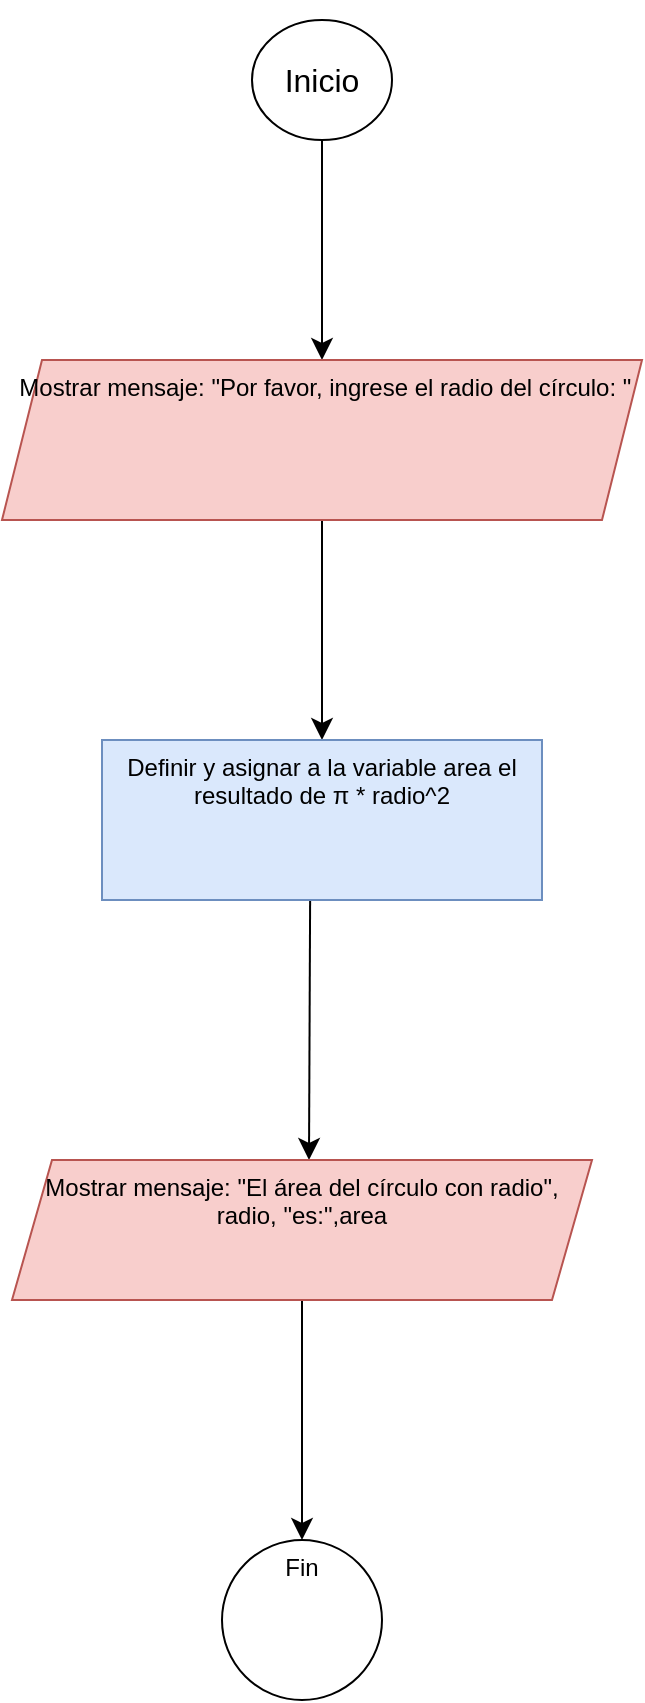 <mxfile version="25.0.1">
  <diagram id="C5RBs43oDa-KdzZeNtuy" name="Page-1">
    <mxGraphModel grid="1" page="1" gridSize="10" guides="1" tooltips="1" connect="1" arrows="1" fold="1" pageScale="1" pageWidth="827" pageHeight="1169" math="0" shadow="0">
      <root>
        <mxCell id="WIyWlLk6GJQsqaUBKTNV-0" />
        <mxCell id="WIyWlLk6GJQsqaUBKTNV-1" parent="WIyWlLk6GJQsqaUBKTNV-0" />
        <mxCell id="BkXkO2_AsZ0Dx4q7YWzy-5" value="" style="edgeStyle=none;curved=1;rounded=0;orthogonalLoop=1;jettySize=auto;html=1;fontSize=12;startSize=8;endSize=8;" edge="1" parent="WIyWlLk6GJQsqaUBKTNV-1" source="BkXkO2_AsZ0Dx4q7YWzy-0" target="BkXkO2_AsZ0Dx4q7YWzy-4">
          <mxGeometry relative="1" as="geometry" />
        </mxCell>
        <mxCell id="BkXkO2_AsZ0Dx4q7YWzy-0" value="" style="verticalLabelPosition=bottom;verticalAlign=top;html=1;shape=mxgraph.flowchart.on-page_reference;" vertex="1" parent="WIyWlLk6GJQsqaUBKTNV-1">
          <mxGeometry x="210" y="110" width="70" height="60" as="geometry" />
        </mxCell>
        <mxCell id="BkXkO2_AsZ0Dx4q7YWzy-2" value="Inicio" style="text;strokeColor=none;fillColor=none;html=1;align=center;verticalAlign=middle;whiteSpace=wrap;rounded=0;fontSize=16;" vertex="1" parent="WIyWlLk6GJQsqaUBKTNV-1">
          <mxGeometry x="215" y="125" width="60" height="30" as="geometry" />
        </mxCell>
        <mxCell id="BkXkO2_AsZ0Dx4q7YWzy-3" style="edgeStyle=none;curved=1;rounded=0;orthogonalLoop=1;jettySize=auto;html=1;exitX=0.5;exitY=0;exitDx=0;exitDy=0;exitPerimeter=0;fontSize=12;startSize=8;endSize=8;" edge="1" parent="WIyWlLk6GJQsqaUBKTNV-1" source="BkXkO2_AsZ0Dx4q7YWzy-0" target="BkXkO2_AsZ0Dx4q7YWzy-0">
          <mxGeometry relative="1" as="geometry" />
        </mxCell>
        <mxCell id="BkXkO2_AsZ0Dx4q7YWzy-7" value="" style="edgeStyle=none;curved=1;rounded=0;orthogonalLoop=1;jettySize=auto;html=1;fontSize=12;startSize=8;endSize=8;" edge="1" parent="WIyWlLk6GJQsqaUBKTNV-1" source="BkXkO2_AsZ0Dx4q7YWzy-4" target="BkXkO2_AsZ0Dx4q7YWzy-6">
          <mxGeometry relative="1" as="geometry" />
        </mxCell>
        <mxCell id="BkXkO2_AsZ0Dx4q7YWzy-4" value="&amp;nbsp;Mostrar mensaje: &quot;Por favor, ingrese el radio del círculo: &quot;" style="shape=parallelogram;perimeter=parallelogramPerimeter;whiteSpace=wrap;html=1;fixedSize=1;verticalAlign=top;fillColor=#f8cecc;strokeColor=#b85450;" vertex="1" parent="WIyWlLk6GJQsqaUBKTNV-1">
          <mxGeometry x="85" y="280" width="320" height="80" as="geometry" />
        </mxCell>
        <mxCell id="BkXkO2_AsZ0Dx4q7YWzy-9" value="" style="edgeStyle=none;curved=1;rounded=0;orthogonalLoop=1;jettySize=auto;html=1;fontSize=12;startSize=8;endSize=8;exitX=0.473;exitY=1;exitDx=0;exitDy=0;exitPerimeter=0;" edge="1" parent="WIyWlLk6GJQsqaUBKTNV-1" source="BkXkO2_AsZ0Dx4q7YWzy-6">
          <mxGeometry relative="1" as="geometry">
            <mxPoint x="251.5" y="550" as="sourcePoint" />
            <mxPoint x="238.5" y="680" as="targetPoint" />
          </mxGeometry>
        </mxCell>
        <mxCell id="BkXkO2_AsZ0Dx4q7YWzy-6" value="Definir y asignar a la variable area el resultado de π * radio^2" style="whiteSpace=wrap;html=1;verticalAlign=top;fillColor=#dae8fc;strokeColor=#6c8ebf;" vertex="1" parent="WIyWlLk6GJQsqaUBKTNV-1">
          <mxGeometry x="135" y="470" width="220" height="80" as="geometry" />
        </mxCell>
        <mxCell id="BkXkO2_AsZ0Dx4q7YWzy-11" value="" style="edgeStyle=none;curved=1;rounded=0;orthogonalLoop=1;jettySize=auto;html=1;fontSize=12;startSize=8;endSize=8;" edge="1" parent="WIyWlLk6GJQsqaUBKTNV-1" source="BkXkO2_AsZ0Dx4q7YWzy-8" target="BkXkO2_AsZ0Dx4q7YWzy-10">
          <mxGeometry relative="1" as="geometry" />
        </mxCell>
        <mxCell id="BkXkO2_AsZ0Dx4q7YWzy-8" value="&lt;div&gt;Mostrar mensaje: &quot;El área del círculo con radio&quot;, radio, &quot;es:&quot;,area&lt;/div&gt;&lt;div&gt;&lt;br&gt;&lt;/div&gt;" style="shape=parallelogram;perimeter=parallelogramPerimeter;whiteSpace=wrap;html=1;fixedSize=1;verticalAlign=top;fillColor=#f8cecc;strokeColor=#b85450;" vertex="1" parent="WIyWlLk6GJQsqaUBKTNV-1">
          <mxGeometry x="90" y="680" width="290" height="70" as="geometry" />
        </mxCell>
        <mxCell id="BkXkO2_AsZ0Dx4q7YWzy-10" value="Fin" style="ellipse;whiteSpace=wrap;html=1;verticalAlign=top;" vertex="1" parent="WIyWlLk6GJQsqaUBKTNV-1">
          <mxGeometry x="195" y="870" width="80" height="80" as="geometry" />
        </mxCell>
      </root>
    </mxGraphModel>
  </diagram>
</mxfile>
